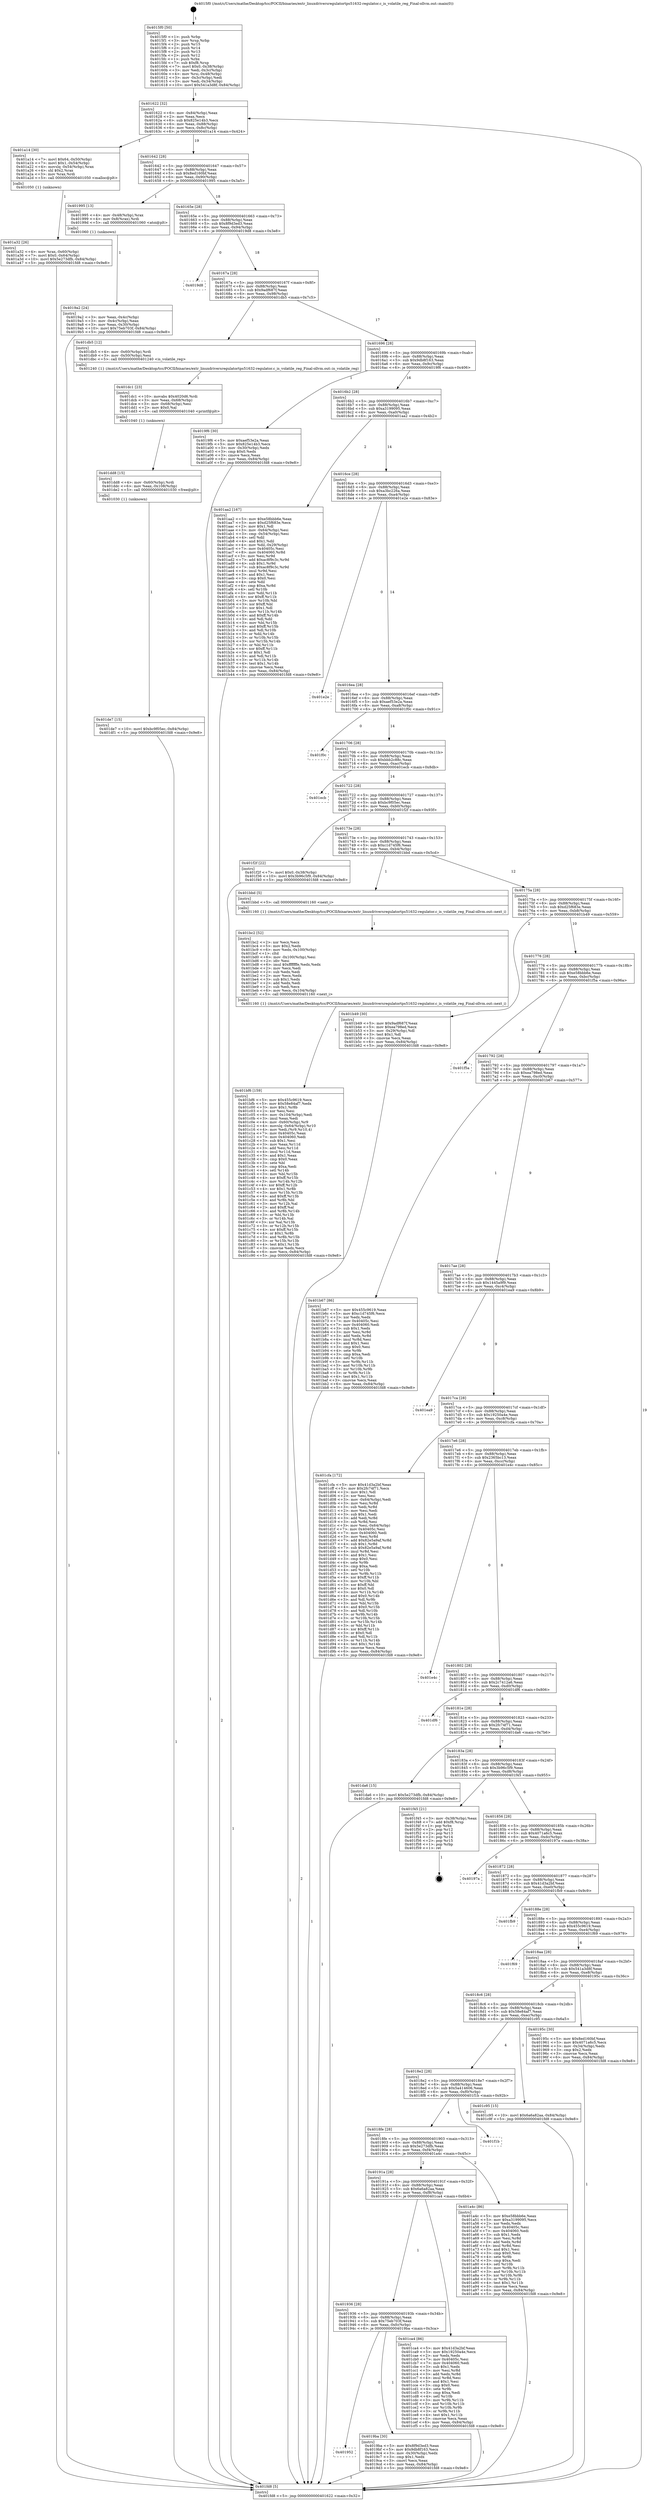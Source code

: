 digraph "0x4015f0" {
  label = "0x4015f0 (/mnt/c/Users/mathe/Desktop/tcc/POCII/binaries/extr_linuxdriversregulatortps51632-regulator.c_is_volatile_reg_Final-ollvm.out::main(0))"
  labelloc = "t"
  node[shape=record]

  Entry [label="",width=0.3,height=0.3,shape=circle,fillcolor=black,style=filled]
  "0x401622" [label="{
     0x401622 [32]\l
     | [instrs]\l
     &nbsp;&nbsp;0x401622 \<+6\>: mov -0x84(%rbp),%eax\l
     &nbsp;&nbsp;0x401628 \<+2\>: mov %eax,%ecx\l
     &nbsp;&nbsp;0x40162a \<+6\>: sub $0x825e14b3,%ecx\l
     &nbsp;&nbsp;0x401630 \<+6\>: mov %eax,-0x88(%rbp)\l
     &nbsp;&nbsp;0x401636 \<+6\>: mov %ecx,-0x8c(%rbp)\l
     &nbsp;&nbsp;0x40163c \<+6\>: je 0000000000401a14 \<main+0x424\>\l
  }"]
  "0x401a14" [label="{
     0x401a14 [30]\l
     | [instrs]\l
     &nbsp;&nbsp;0x401a14 \<+7\>: movl $0x64,-0x50(%rbp)\l
     &nbsp;&nbsp;0x401a1b \<+7\>: movl $0x1,-0x54(%rbp)\l
     &nbsp;&nbsp;0x401a22 \<+4\>: movslq -0x54(%rbp),%rax\l
     &nbsp;&nbsp;0x401a26 \<+4\>: shl $0x2,%rax\l
     &nbsp;&nbsp;0x401a2a \<+3\>: mov %rax,%rdi\l
     &nbsp;&nbsp;0x401a2d \<+5\>: call 0000000000401050 \<malloc@plt\>\l
     | [calls]\l
     &nbsp;&nbsp;0x401050 \{1\} (unknown)\l
  }"]
  "0x401642" [label="{
     0x401642 [28]\l
     | [instrs]\l
     &nbsp;&nbsp;0x401642 \<+5\>: jmp 0000000000401647 \<main+0x57\>\l
     &nbsp;&nbsp;0x401647 \<+6\>: mov -0x88(%rbp),%eax\l
     &nbsp;&nbsp;0x40164d \<+5\>: sub $0x8ed160bf,%eax\l
     &nbsp;&nbsp;0x401652 \<+6\>: mov %eax,-0x90(%rbp)\l
     &nbsp;&nbsp;0x401658 \<+6\>: je 0000000000401995 \<main+0x3a5\>\l
  }"]
  Exit [label="",width=0.3,height=0.3,shape=circle,fillcolor=black,style=filled,peripheries=2]
  "0x401995" [label="{
     0x401995 [13]\l
     | [instrs]\l
     &nbsp;&nbsp;0x401995 \<+4\>: mov -0x48(%rbp),%rax\l
     &nbsp;&nbsp;0x401999 \<+4\>: mov 0x8(%rax),%rdi\l
     &nbsp;&nbsp;0x40199d \<+5\>: call 0000000000401060 \<atoi@plt\>\l
     | [calls]\l
     &nbsp;&nbsp;0x401060 \{1\} (unknown)\l
  }"]
  "0x40165e" [label="{
     0x40165e [28]\l
     | [instrs]\l
     &nbsp;&nbsp;0x40165e \<+5\>: jmp 0000000000401663 \<main+0x73\>\l
     &nbsp;&nbsp;0x401663 \<+6\>: mov -0x88(%rbp),%eax\l
     &nbsp;&nbsp;0x401669 \<+5\>: sub $0x8f9d3ed3,%eax\l
     &nbsp;&nbsp;0x40166e \<+6\>: mov %eax,-0x94(%rbp)\l
     &nbsp;&nbsp;0x401674 \<+6\>: je 00000000004019d8 \<main+0x3e8\>\l
  }"]
  "0x401de7" [label="{
     0x401de7 [15]\l
     | [instrs]\l
     &nbsp;&nbsp;0x401de7 \<+10\>: movl $0xbc9f05ec,-0x84(%rbp)\l
     &nbsp;&nbsp;0x401df1 \<+5\>: jmp 0000000000401fd8 \<main+0x9e8\>\l
  }"]
  "0x4019d8" [label="{
     0x4019d8\l
  }", style=dashed]
  "0x40167a" [label="{
     0x40167a [28]\l
     | [instrs]\l
     &nbsp;&nbsp;0x40167a \<+5\>: jmp 000000000040167f \<main+0x8f\>\l
     &nbsp;&nbsp;0x40167f \<+6\>: mov -0x88(%rbp),%eax\l
     &nbsp;&nbsp;0x401685 \<+5\>: sub $0x9adf687f,%eax\l
     &nbsp;&nbsp;0x40168a \<+6\>: mov %eax,-0x98(%rbp)\l
     &nbsp;&nbsp;0x401690 \<+6\>: je 0000000000401db5 \<main+0x7c5\>\l
  }"]
  "0x401dd8" [label="{
     0x401dd8 [15]\l
     | [instrs]\l
     &nbsp;&nbsp;0x401dd8 \<+4\>: mov -0x60(%rbp),%rdi\l
     &nbsp;&nbsp;0x401ddc \<+6\>: mov %eax,-0x108(%rbp)\l
     &nbsp;&nbsp;0x401de2 \<+5\>: call 0000000000401030 \<free@plt\>\l
     | [calls]\l
     &nbsp;&nbsp;0x401030 \{1\} (unknown)\l
  }"]
  "0x401db5" [label="{
     0x401db5 [12]\l
     | [instrs]\l
     &nbsp;&nbsp;0x401db5 \<+4\>: mov -0x60(%rbp),%rdi\l
     &nbsp;&nbsp;0x401db9 \<+3\>: mov -0x50(%rbp),%esi\l
     &nbsp;&nbsp;0x401dbc \<+5\>: call 0000000000401240 \<is_volatile_reg\>\l
     | [calls]\l
     &nbsp;&nbsp;0x401240 \{1\} (/mnt/c/Users/mathe/Desktop/tcc/POCII/binaries/extr_linuxdriversregulatortps51632-regulator.c_is_volatile_reg_Final-ollvm.out::is_volatile_reg)\l
  }"]
  "0x401696" [label="{
     0x401696 [28]\l
     | [instrs]\l
     &nbsp;&nbsp;0x401696 \<+5\>: jmp 000000000040169b \<main+0xab\>\l
     &nbsp;&nbsp;0x40169b \<+6\>: mov -0x88(%rbp),%eax\l
     &nbsp;&nbsp;0x4016a1 \<+5\>: sub $0x9db8f163,%eax\l
     &nbsp;&nbsp;0x4016a6 \<+6\>: mov %eax,-0x9c(%rbp)\l
     &nbsp;&nbsp;0x4016ac \<+6\>: je 00000000004019f6 \<main+0x406\>\l
  }"]
  "0x401dc1" [label="{
     0x401dc1 [23]\l
     | [instrs]\l
     &nbsp;&nbsp;0x401dc1 \<+10\>: movabs $0x4020d6,%rdi\l
     &nbsp;&nbsp;0x401dcb \<+3\>: mov %eax,-0x68(%rbp)\l
     &nbsp;&nbsp;0x401dce \<+3\>: mov -0x68(%rbp),%esi\l
     &nbsp;&nbsp;0x401dd1 \<+2\>: mov $0x0,%al\l
     &nbsp;&nbsp;0x401dd3 \<+5\>: call 0000000000401040 \<printf@plt\>\l
     | [calls]\l
     &nbsp;&nbsp;0x401040 \{1\} (unknown)\l
  }"]
  "0x4019f6" [label="{
     0x4019f6 [30]\l
     | [instrs]\l
     &nbsp;&nbsp;0x4019f6 \<+5\>: mov $0xaef53e2a,%eax\l
     &nbsp;&nbsp;0x4019fb \<+5\>: mov $0x825e14b3,%ecx\l
     &nbsp;&nbsp;0x401a00 \<+3\>: mov -0x30(%rbp),%edx\l
     &nbsp;&nbsp;0x401a03 \<+3\>: cmp $0x0,%edx\l
     &nbsp;&nbsp;0x401a06 \<+3\>: cmove %ecx,%eax\l
     &nbsp;&nbsp;0x401a09 \<+6\>: mov %eax,-0x84(%rbp)\l
     &nbsp;&nbsp;0x401a0f \<+5\>: jmp 0000000000401fd8 \<main+0x9e8\>\l
  }"]
  "0x4016b2" [label="{
     0x4016b2 [28]\l
     | [instrs]\l
     &nbsp;&nbsp;0x4016b2 \<+5\>: jmp 00000000004016b7 \<main+0xc7\>\l
     &nbsp;&nbsp;0x4016b7 \<+6\>: mov -0x88(%rbp),%eax\l
     &nbsp;&nbsp;0x4016bd \<+5\>: sub $0xa3199095,%eax\l
     &nbsp;&nbsp;0x4016c2 \<+6\>: mov %eax,-0xa0(%rbp)\l
     &nbsp;&nbsp;0x4016c8 \<+6\>: je 0000000000401aa2 \<main+0x4b2\>\l
  }"]
  "0x401bf6" [label="{
     0x401bf6 [159]\l
     | [instrs]\l
     &nbsp;&nbsp;0x401bf6 \<+5\>: mov $0x455c9619,%ecx\l
     &nbsp;&nbsp;0x401bfb \<+5\>: mov $0x58e84af7,%edx\l
     &nbsp;&nbsp;0x401c00 \<+3\>: mov $0x1,%r8b\l
     &nbsp;&nbsp;0x401c03 \<+2\>: xor %esi,%esi\l
     &nbsp;&nbsp;0x401c05 \<+6\>: mov -0x104(%rbp),%edi\l
     &nbsp;&nbsp;0x401c0b \<+3\>: imul %eax,%edi\l
     &nbsp;&nbsp;0x401c0e \<+4\>: mov -0x60(%rbp),%r9\l
     &nbsp;&nbsp;0x401c12 \<+4\>: movslq -0x64(%rbp),%r10\l
     &nbsp;&nbsp;0x401c16 \<+4\>: mov %edi,(%r9,%r10,4)\l
     &nbsp;&nbsp;0x401c1a \<+7\>: mov 0x40405c,%eax\l
     &nbsp;&nbsp;0x401c21 \<+7\>: mov 0x404060,%edi\l
     &nbsp;&nbsp;0x401c28 \<+3\>: sub $0x1,%esi\l
     &nbsp;&nbsp;0x401c2b \<+3\>: mov %eax,%r11d\l
     &nbsp;&nbsp;0x401c2e \<+3\>: add %esi,%r11d\l
     &nbsp;&nbsp;0x401c31 \<+4\>: imul %r11d,%eax\l
     &nbsp;&nbsp;0x401c35 \<+3\>: and $0x1,%eax\l
     &nbsp;&nbsp;0x401c38 \<+3\>: cmp $0x0,%eax\l
     &nbsp;&nbsp;0x401c3b \<+3\>: sete %bl\l
     &nbsp;&nbsp;0x401c3e \<+3\>: cmp $0xa,%edi\l
     &nbsp;&nbsp;0x401c41 \<+4\>: setl %r14b\l
     &nbsp;&nbsp;0x401c45 \<+3\>: mov %bl,%r15b\l
     &nbsp;&nbsp;0x401c48 \<+4\>: xor $0xff,%r15b\l
     &nbsp;&nbsp;0x401c4c \<+3\>: mov %r14b,%r12b\l
     &nbsp;&nbsp;0x401c4f \<+4\>: xor $0xff,%r12b\l
     &nbsp;&nbsp;0x401c53 \<+4\>: xor $0x1,%r8b\l
     &nbsp;&nbsp;0x401c57 \<+3\>: mov %r15b,%r13b\l
     &nbsp;&nbsp;0x401c5a \<+4\>: and $0xff,%r13b\l
     &nbsp;&nbsp;0x401c5e \<+3\>: and %r8b,%bl\l
     &nbsp;&nbsp;0x401c61 \<+3\>: mov %r12b,%al\l
     &nbsp;&nbsp;0x401c64 \<+2\>: and $0xff,%al\l
     &nbsp;&nbsp;0x401c66 \<+3\>: and %r8b,%r14b\l
     &nbsp;&nbsp;0x401c69 \<+3\>: or %bl,%r13b\l
     &nbsp;&nbsp;0x401c6c \<+3\>: or %r14b,%al\l
     &nbsp;&nbsp;0x401c6f \<+3\>: xor %al,%r13b\l
     &nbsp;&nbsp;0x401c72 \<+3\>: or %r12b,%r15b\l
     &nbsp;&nbsp;0x401c75 \<+4\>: xor $0xff,%r15b\l
     &nbsp;&nbsp;0x401c79 \<+4\>: or $0x1,%r8b\l
     &nbsp;&nbsp;0x401c7d \<+3\>: and %r8b,%r15b\l
     &nbsp;&nbsp;0x401c80 \<+3\>: or %r15b,%r13b\l
     &nbsp;&nbsp;0x401c83 \<+4\>: test $0x1,%r13b\l
     &nbsp;&nbsp;0x401c87 \<+3\>: cmovne %edx,%ecx\l
     &nbsp;&nbsp;0x401c8a \<+6\>: mov %ecx,-0x84(%rbp)\l
     &nbsp;&nbsp;0x401c90 \<+5\>: jmp 0000000000401fd8 \<main+0x9e8\>\l
  }"]
  "0x401aa2" [label="{
     0x401aa2 [167]\l
     | [instrs]\l
     &nbsp;&nbsp;0x401aa2 \<+5\>: mov $0xe58bbb6e,%eax\l
     &nbsp;&nbsp;0x401aa7 \<+5\>: mov $0xd25f683e,%ecx\l
     &nbsp;&nbsp;0x401aac \<+2\>: mov $0x1,%dl\l
     &nbsp;&nbsp;0x401aae \<+3\>: mov -0x64(%rbp),%esi\l
     &nbsp;&nbsp;0x401ab1 \<+3\>: cmp -0x54(%rbp),%esi\l
     &nbsp;&nbsp;0x401ab4 \<+4\>: setl %dil\l
     &nbsp;&nbsp;0x401ab8 \<+4\>: and $0x1,%dil\l
     &nbsp;&nbsp;0x401abc \<+4\>: mov %dil,-0x29(%rbp)\l
     &nbsp;&nbsp;0x401ac0 \<+7\>: mov 0x40405c,%esi\l
     &nbsp;&nbsp;0x401ac7 \<+8\>: mov 0x404060,%r8d\l
     &nbsp;&nbsp;0x401acf \<+3\>: mov %esi,%r9d\l
     &nbsp;&nbsp;0x401ad2 \<+7\>: add $0xac8f9c3c,%r9d\l
     &nbsp;&nbsp;0x401ad9 \<+4\>: sub $0x1,%r9d\l
     &nbsp;&nbsp;0x401add \<+7\>: sub $0xac8f9c3c,%r9d\l
     &nbsp;&nbsp;0x401ae4 \<+4\>: imul %r9d,%esi\l
     &nbsp;&nbsp;0x401ae8 \<+3\>: and $0x1,%esi\l
     &nbsp;&nbsp;0x401aeb \<+3\>: cmp $0x0,%esi\l
     &nbsp;&nbsp;0x401aee \<+4\>: sete %dil\l
     &nbsp;&nbsp;0x401af2 \<+4\>: cmp $0xa,%r8d\l
     &nbsp;&nbsp;0x401af6 \<+4\>: setl %r10b\l
     &nbsp;&nbsp;0x401afa \<+3\>: mov %dil,%r11b\l
     &nbsp;&nbsp;0x401afd \<+4\>: xor $0xff,%r11b\l
     &nbsp;&nbsp;0x401b01 \<+3\>: mov %r10b,%bl\l
     &nbsp;&nbsp;0x401b04 \<+3\>: xor $0xff,%bl\l
     &nbsp;&nbsp;0x401b07 \<+3\>: xor $0x1,%dl\l
     &nbsp;&nbsp;0x401b0a \<+3\>: mov %r11b,%r14b\l
     &nbsp;&nbsp;0x401b0d \<+4\>: and $0xff,%r14b\l
     &nbsp;&nbsp;0x401b11 \<+3\>: and %dl,%dil\l
     &nbsp;&nbsp;0x401b14 \<+3\>: mov %bl,%r15b\l
     &nbsp;&nbsp;0x401b17 \<+4\>: and $0xff,%r15b\l
     &nbsp;&nbsp;0x401b1b \<+3\>: and %dl,%r10b\l
     &nbsp;&nbsp;0x401b1e \<+3\>: or %dil,%r14b\l
     &nbsp;&nbsp;0x401b21 \<+3\>: or %r10b,%r15b\l
     &nbsp;&nbsp;0x401b24 \<+3\>: xor %r15b,%r14b\l
     &nbsp;&nbsp;0x401b27 \<+3\>: or %bl,%r11b\l
     &nbsp;&nbsp;0x401b2a \<+4\>: xor $0xff,%r11b\l
     &nbsp;&nbsp;0x401b2e \<+3\>: or $0x1,%dl\l
     &nbsp;&nbsp;0x401b31 \<+3\>: and %dl,%r11b\l
     &nbsp;&nbsp;0x401b34 \<+3\>: or %r11b,%r14b\l
     &nbsp;&nbsp;0x401b37 \<+4\>: test $0x1,%r14b\l
     &nbsp;&nbsp;0x401b3b \<+3\>: cmovne %ecx,%eax\l
     &nbsp;&nbsp;0x401b3e \<+6\>: mov %eax,-0x84(%rbp)\l
     &nbsp;&nbsp;0x401b44 \<+5\>: jmp 0000000000401fd8 \<main+0x9e8\>\l
  }"]
  "0x4016ce" [label="{
     0x4016ce [28]\l
     | [instrs]\l
     &nbsp;&nbsp;0x4016ce \<+5\>: jmp 00000000004016d3 \<main+0xe3\>\l
     &nbsp;&nbsp;0x4016d3 \<+6\>: mov -0x88(%rbp),%eax\l
     &nbsp;&nbsp;0x4016d9 \<+5\>: sub $0xa3bc226a,%eax\l
     &nbsp;&nbsp;0x4016de \<+6\>: mov %eax,-0xa4(%rbp)\l
     &nbsp;&nbsp;0x4016e4 \<+6\>: je 0000000000401e2e \<main+0x83e\>\l
  }"]
  "0x401bc2" [label="{
     0x401bc2 [52]\l
     | [instrs]\l
     &nbsp;&nbsp;0x401bc2 \<+2\>: xor %ecx,%ecx\l
     &nbsp;&nbsp;0x401bc4 \<+5\>: mov $0x2,%edx\l
     &nbsp;&nbsp;0x401bc9 \<+6\>: mov %edx,-0x100(%rbp)\l
     &nbsp;&nbsp;0x401bcf \<+1\>: cltd\l
     &nbsp;&nbsp;0x401bd0 \<+6\>: mov -0x100(%rbp),%esi\l
     &nbsp;&nbsp;0x401bd6 \<+2\>: idiv %esi\l
     &nbsp;&nbsp;0x401bd8 \<+6\>: imul $0xfffffffe,%edx,%edx\l
     &nbsp;&nbsp;0x401bde \<+2\>: mov %ecx,%edi\l
     &nbsp;&nbsp;0x401be0 \<+2\>: sub %edx,%edi\l
     &nbsp;&nbsp;0x401be2 \<+2\>: mov %ecx,%edx\l
     &nbsp;&nbsp;0x401be4 \<+3\>: sub $0x1,%edx\l
     &nbsp;&nbsp;0x401be7 \<+2\>: add %edx,%edi\l
     &nbsp;&nbsp;0x401be9 \<+2\>: sub %edi,%ecx\l
     &nbsp;&nbsp;0x401beb \<+6\>: mov %ecx,-0x104(%rbp)\l
     &nbsp;&nbsp;0x401bf1 \<+5\>: call 0000000000401160 \<next_i\>\l
     | [calls]\l
     &nbsp;&nbsp;0x401160 \{1\} (/mnt/c/Users/mathe/Desktop/tcc/POCII/binaries/extr_linuxdriversregulatortps51632-regulator.c_is_volatile_reg_Final-ollvm.out::next_i)\l
  }"]
  "0x401e2e" [label="{
     0x401e2e\l
  }", style=dashed]
  "0x4016ea" [label="{
     0x4016ea [28]\l
     | [instrs]\l
     &nbsp;&nbsp;0x4016ea \<+5\>: jmp 00000000004016ef \<main+0xff\>\l
     &nbsp;&nbsp;0x4016ef \<+6\>: mov -0x88(%rbp),%eax\l
     &nbsp;&nbsp;0x4016f5 \<+5\>: sub $0xaef53e2a,%eax\l
     &nbsp;&nbsp;0x4016fa \<+6\>: mov %eax,-0xa8(%rbp)\l
     &nbsp;&nbsp;0x401700 \<+6\>: je 0000000000401f0c \<main+0x91c\>\l
  }"]
  "0x401a32" [label="{
     0x401a32 [26]\l
     | [instrs]\l
     &nbsp;&nbsp;0x401a32 \<+4\>: mov %rax,-0x60(%rbp)\l
     &nbsp;&nbsp;0x401a36 \<+7\>: movl $0x0,-0x64(%rbp)\l
     &nbsp;&nbsp;0x401a3d \<+10\>: movl $0x5e273dfb,-0x84(%rbp)\l
     &nbsp;&nbsp;0x401a47 \<+5\>: jmp 0000000000401fd8 \<main+0x9e8\>\l
  }"]
  "0x401f0c" [label="{
     0x401f0c\l
  }", style=dashed]
  "0x401706" [label="{
     0x401706 [28]\l
     | [instrs]\l
     &nbsp;&nbsp;0x401706 \<+5\>: jmp 000000000040170b \<main+0x11b\>\l
     &nbsp;&nbsp;0x40170b \<+6\>: mov -0x88(%rbp),%eax\l
     &nbsp;&nbsp;0x401711 \<+5\>: sub $0xbbb2c88c,%eax\l
     &nbsp;&nbsp;0x401716 \<+6\>: mov %eax,-0xac(%rbp)\l
     &nbsp;&nbsp;0x40171c \<+6\>: je 0000000000401ecb \<main+0x8db\>\l
  }"]
  "0x401952" [label="{
     0x401952\l
  }", style=dashed]
  "0x401ecb" [label="{
     0x401ecb\l
  }", style=dashed]
  "0x401722" [label="{
     0x401722 [28]\l
     | [instrs]\l
     &nbsp;&nbsp;0x401722 \<+5\>: jmp 0000000000401727 \<main+0x137\>\l
     &nbsp;&nbsp;0x401727 \<+6\>: mov -0x88(%rbp),%eax\l
     &nbsp;&nbsp;0x40172d \<+5\>: sub $0xbc9f05ec,%eax\l
     &nbsp;&nbsp;0x401732 \<+6\>: mov %eax,-0xb0(%rbp)\l
     &nbsp;&nbsp;0x401738 \<+6\>: je 0000000000401f2f \<main+0x93f\>\l
  }"]
  "0x4019ba" [label="{
     0x4019ba [30]\l
     | [instrs]\l
     &nbsp;&nbsp;0x4019ba \<+5\>: mov $0x8f9d3ed3,%eax\l
     &nbsp;&nbsp;0x4019bf \<+5\>: mov $0x9db8f163,%ecx\l
     &nbsp;&nbsp;0x4019c4 \<+3\>: mov -0x30(%rbp),%edx\l
     &nbsp;&nbsp;0x4019c7 \<+3\>: cmp $0x1,%edx\l
     &nbsp;&nbsp;0x4019ca \<+3\>: cmovl %ecx,%eax\l
     &nbsp;&nbsp;0x4019cd \<+6\>: mov %eax,-0x84(%rbp)\l
     &nbsp;&nbsp;0x4019d3 \<+5\>: jmp 0000000000401fd8 \<main+0x9e8\>\l
  }"]
  "0x401f2f" [label="{
     0x401f2f [22]\l
     | [instrs]\l
     &nbsp;&nbsp;0x401f2f \<+7\>: movl $0x0,-0x38(%rbp)\l
     &nbsp;&nbsp;0x401f36 \<+10\>: movl $0x3b96c5f9,-0x84(%rbp)\l
     &nbsp;&nbsp;0x401f40 \<+5\>: jmp 0000000000401fd8 \<main+0x9e8\>\l
  }"]
  "0x40173e" [label="{
     0x40173e [28]\l
     | [instrs]\l
     &nbsp;&nbsp;0x40173e \<+5\>: jmp 0000000000401743 \<main+0x153\>\l
     &nbsp;&nbsp;0x401743 \<+6\>: mov -0x88(%rbp),%eax\l
     &nbsp;&nbsp;0x401749 \<+5\>: sub $0xc1d745f6,%eax\l
     &nbsp;&nbsp;0x40174e \<+6\>: mov %eax,-0xb4(%rbp)\l
     &nbsp;&nbsp;0x401754 \<+6\>: je 0000000000401bbd \<main+0x5cd\>\l
  }"]
  "0x401936" [label="{
     0x401936 [28]\l
     | [instrs]\l
     &nbsp;&nbsp;0x401936 \<+5\>: jmp 000000000040193b \<main+0x34b\>\l
     &nbsp;&nbsp;0x40193b \<+6\>: mov -0x88(%rbp),%eax\l
     &nbsp;&nbsp;0x401941 \<+5\>: sub $0x75eb703f,%eax\l
     &nbsp;&nbsp;0x401946 \<+6\>: mov %eax,-0xfc(%rbp)\l
     &nbsp;&nbsp;0x40194c \<+6\>: je 00000000004019ba \<main+0x3ca\>\l
  }"]
  "0x401bbd" [label="{
     0x401bbd [5]\l
     | [instrs]\l
     &nbsp;&nbsp;0x401bbd \<+5\>: call 0000000000401160 \<next_i\>\l
     | [calls]\l
     &nbsp;&nbsp;0x401160 \{1\} (/mnt/c/Users/mathe/Desktop/tcc/POCII/binaries/extr_linuxdriversregulatortps51632-regulator.c_is_volatile_reg_Final-ollvm.out::next_i)\l
  }"]
  "0x40175a" [label="{
     0x40175a [28]\l
     | [instrs]\l
     &nbsp;&nbsp;0x40175a \<+5\>: jmp 000000000040175f \<main+0x16f\>\l
     &nbsp;&nbsp;0x40175f \<+6\>: mov -0x88(%rbp),%eax\l
     &nbsp;&nbsp;0x401765 \<+5\>: sub $0xd25f683e,%eax\l
     &nbsp;&nbsp;0x40176a \<+6\>: mov %eax,-0xb8(%rbp)\l
     &nbsp;&nbsp;0x401770 \<+6\>: je 0000000000401b49 \<main+0x559\>\l
  }"]
  "0x401ca4" [label="{
     0x401ca4 [86]\l
     | [instrs]\l
     &nbsp;&nbsp;0x401ca4 \<+5\>: mov $0x41d3a2bf,%eax\l
     &nbsp;&nbsp;0x401ca9 \<+5\>: mov $0x19250a4e,%ecx\l
     &nbsp;&nbsp;0x401cae \<+2\>: xor %edx,%edx\l
     &nbsp;&nbsp;0x401cb0 \<+7\>: mov 0x40405c,%esi\l
     &nbsp;&nbsp;0x401cb7 \<+7\>: mov 0x404060,%edi\l
     &nbsp;&nbsp;0x401cbe \<+3\>: sub $0x1,%edx\l
     &nbsp;&nbsp;0x401cc1 \<+3\>: mov %esi,%r8d\l
     &nbsp;&nbsp;0x401cc4 \<+3\>: add %edx,%r8d\l
     &nbsp;&nbsp;0x401cc7 \<+4\>: imul %r8d,%esi\l
     &nbsp;&nbsp;0x401ccb \<+3\>: and $0x1,%esi\l
     &nbsp;&nbsp;0x401cce \<+3\>: cmp $0x0,%esi\l
     &nbsp;&nbsp;0x401cd1 \<+4\>: sete %r9b\l
     &nbsp;&nbsp;0x401cd5 \<+3\>: cmp $0xa,%edi\l
     &nbsp;&nbsp;0x401cd8 \<+4\>: setl %r10b\l
     &nbsp;&nbsp;0x401cdc \<+3\>: mov %r9b,%r11b\l
     &nbsp;&nbsp;0x401cdf \<+3\>: and %r10b,%r11b\l
     &nbsp;&nbsp;0x401ce2 \<+3\>: xor %r10b,%r9b\l
     &nbsp;&nbsp;0x401ce5 \<+3\>: or %r9b,%r11b\l
     &nbsp;&nbsp;0x401ce8 \<+4\>: test $0x1,%r11b\l
     &nbsp;&nbsp;0x401cec \<+3\>: cmovne %ecx,%eax\l
     &nbsp;&nbsp;0x401cef \<+6\>: mov %eax,-0x84(%rbp)\l
     &nbsp;&nbsp;0x401cf5 \<+5\>: jmp 0000000000401fd8 \<main+0x9e8\>\l
  }"]
  "0x401b49" [label="{
     0x401b49 [30]\l
     | [instrs]\l
     &nbsp;&nbsp;0x401b49 \<+5\>: mov $0x9adf687f,%eax\l
     &nbsp;&nbsp;0x401b4e \<+5\>: mov $0xea798ed,%ecx\l
     &nbsp;&nbsp;0x401b53 \<+3\>: mov -0x29(%rbp),%dl\l
     &nbsp;&nbsp;0x401b56 \<+3\>: test $0x1,%dl\l
     &nbsp;&nbsp;0x401b59 \<+3\>: cmovne %ecx,%eax\l
     &nbsp;&nbsp;0x401b5c \<+6\>: mov %eax,-0x84(%rbp)\l
     &nbsp;&nbsp;0x401b62 \<+5\>: jmp 0000000000401fd8 \<main+0x9e8\>\l
  }"]
  "0x401776" [label="{
     0x401776 [28]\l
     | [instrs]\l
     &nbsp;&nbsp;0x401776 \<+5\>: jmp 000000000040177b \<main+0x18b\>\l
     &nbsp;&nbsp;0x40177b \<+6\>: mov -0x88(%rbp),%eax\l
     &nbsp;&nbsp;0x401781 \<+5\>: sub $0xe58bbb6e,%eax\l
     &nbsp;&nbsp;0x401786 \<+6\>: mov %eax,-0xbc(%rbp)\l
     &nbsp;&nbsp;0x40178c \<+6\>: je 0000000000401f5a \<main+0x96a\>\l
  }"]
  "0x40191a" [label="{
     0x40191a [28]\l
     | [instrs]\l
     &nbsp;&nbsp;0x40191a \<+5\>: jmp 000000000040191f \<main+0x32f\>\l
     &nbsp;&nbsp;0x40191f \<+6\>: mov -0x88(%rbp),%eax\l
     &nbsp;&nbsp;0x401925 \<+5\>: sub $0x6a6a82aa,%eax\l
     &nbsp;&nbsp;0x40192a \<+6\>: mov %eax,-0xf8(%rbp)\l
     &nbsp;&nbsp;0x401930 \<+6\>: je 0000000000401ca4 \<main+0x6b4\>\l
  }"]
  "0x401f5a" [label="{
     0x401f5a\l
  }", style=dashed]
  "0x401792" [label="{
     0x401792 [28]\l
     | [instrs]\l
     &nbsp;&nbsp;0x401792 \<+5\>: jmp 0000000000401797 \<main+0x1a7\>\l
     &nbsp;&nbsp;0x401797 \<+6\>: mov -0x88(%rbp),%eax\l
     &nbsp;&nbsp;0x40179d \<+5\>: sub $0xea798ed,%eax\l
     &nbsp;&nbsp;0x4017a2 \<+6\>: mov %eax,-0xc0(%rbp)\l
     &nbsp;&nbsp;0x4017a8 \<+6\>: je 0000000000401b67 \<main+0x577\>\l
  }"]
  "0x401a4c" [label="{
     0x401a4c [86]\l
     | [instrs]\l
     &nbsp;&nbsp;0x401a4c \<+5\>: mov $0xe58bbb6e,%eax\l
     &nbsp;&nbsp;0x401a51 \<+5\>: mov $0xa3199095,%ecx\l
     &nbsp;&nbsp;0x401a56 \<+2\>: xor %edx,%edx\l
     &nbsp;&nbsp;0x401a58 \<+7\>: mov 0x40405c,%esi\l
     &nbsp;&nbsp;0x401a5f \<+7\>: mov 0x404060,%edi\l
     &nbsp;&nbsp;0x401a66 \<+3\>: sub $0x1,%edx\l
     &nbsp;&nbsp;0x401a69 \<+3\>: mov %esi,%r8d\l
     &nbsp;&nbsp;0x401a6c \<+3\>: add %edx,%r8d\l
     &nbsp;&nbsp;0x401a6f \<+4\>: imul %r8d,%esi\l
     &nbsp;&nbsp;0x401a73 \<+3\>: and $0x1,%esi\l
     &nbsp;&nbsp;0x401a76 \<+3\>: cmp $0x0,%esi\l
     &nbsp;&nbsp;0x401a79 \<+4\>: sete %r9b\l
     &nbsp;&nbsp;0x401a7d \<+3\>: cmp $0xa,%edi\l
     &nbsp;&nbsp;0x401a80 \<+4\>: setl %r10b\l
     &nbsp;&nbsp;0x401a84 \<+3\>: mov %r9b,%r11b\l
     &nbsp;&nbsp;0x401a87 \<+3\>: and %r10b,%r11b\l
     &nbsp;&nbsp;0x401a8a \<+3\>: xor %r10b,%r9b\l
     &nbsp;&nbsp;0x401a8d \<+3\>: or %r9b,%r11b\l
     &nbsp;&nbsp;0x401a90 \<+4\>: test $0x1,%r11b\l
     &nbsp;&nbsp;0x401a94 \<+3\>: cmovne %ecx,%eax\l
     &nbsp;&nbsp;0x401a97 \<+6\>: mov %eax,-0x84(%rbp)\l
     &nbsp;&nbsp;0x401a9d \<+5\>: jmp 0000000000401fd8 \<main+0x9e8\>\l
  }"]
  "0x401b67" [label="{
     0x401b67 [86]\l
     | [instrs]\l
     &nbsp;&nbsp;0x401b67 \<+5\>: mov $0x455c9619,%eax\l
     &nbsp;&nbsp;0x401b6c \<+5\>: mov $0xc1d745f6,%ecx\l
     &nbsp;&nbsp;0x401b71 \<+2\>: xor %edx,%edx\l
     &nbsp;&nbsp;0x401b73 \<+7\>: mov 0x40405c,%esi\l
     &nbsp;&nbsp;0x401b7a \<+7\>: mov 0x404060,%edi\l
     &nbsp;&nbsp;0x401b81 \<+3\>: sub $0x1,%edx\l
     &nbsp;&nbsp;0x401b84 \<+3\>: mov %esi,%r8d\l
     &nbsp;&nbsp;0x401b87 \<+3\>: add %edx,%r8d\l
     &nbsp;&nbsp;0x401b8a \<+4\>: imul %r8d,%esi\l
     &nbsp;&nbsp;0x401b8e \<+3\>: and $0x1,%esi\l
     &nbsp;&nbsp;0x401b91 \<+3\>: cmp $0x0,%esi\l
     &nbsp;&nbsp;0x401b94 \<+4\>: sete %r9b\l
     &nbsp;&nbsp;0x401b98 \<+3\>: cmp $0xa,%edi\l
     &nbsp;&nbsp;0x401b9b \<+4\>: setl %r10b\l
     &nbsp;&nbsp;0x401b9f \<+3\>: mov %r9b,%r11b\l
     &nbsp;&nbsp;0x401ba2 \<+3\>: and %r10b,%r11b\l
     &nbsp;&nbsp;0x401ba5 \<+3\>: xor %r10b,%r9b\l
     &nbsp;&nbsp;0x401ba8 \<+3\>: or %r9b,%r11b\l
     &nbsp;&nbsp;0x401bab \<+4\>: test $0x1,%r11b\l
     &nbsp;&nbsp;0x401baf \<+3\>: cmovne %ecx,%eax\l
     &nbsp;&nbsp;0x401bb2 \<+6\>: mov %eax,-0x84(%rbp)\l
     &nbsp;&nbsp;0x401bb8 \<+5\>: jmp 0000000000401fd8 \<main+0x9e8\>\l
  }"]
  "0x4017ae" [label="{
     0x4017ae [28]\l
     | [instrs]\l
     &nbsp;&nbsp;0x4017ae \<+5\>: jmp 00000000004017b3 \<main+0x1c3\>\l
     &nbsp;&nbsp;0x4017b3 \<+6\>: mov -0x88(%rbp),%eax\l
     &nbsp;&nbsp;0x4017b9 \<+5\>: sub $0x1445a9f9,%eax\l
     &nbsp;&nbsp;0x4017be \<+6\>: mov %eax,-0xc4(%rbp)\l
     &nbsp;&nbsp;0x4017c4 \<+6\>: je 0000000000401ea9 \<main+0x8b9\>\l
  }"]
  "0x4018fe" [label="{
     0x4018fe [28]\l
     | [instrs]\l
     &nbsp;&nbsp;0x4018fe \<+5\>: jmp 0000000000401903 \<main+0x313\>\l
     &nbsp;&nbsp;0x401903 \<+6\>: mov -0x88(%rbp),%eax\l
     &nbsp;&nbsp;0x401909 \<+5\>: sub $0x5e273dfb,%eax\l
     &nbsp;&nbsp;0x40190e \<+6\>: mov %eax,-0xf4(%rbp)\l
     &nbsp;&nbsp;0x401914 \<+6\>: je 0000000000401a4c \<main+0x45c\>\l
  }"]
  "0x401ea9" [label="{
     0x401ea9\l
  }", style=dashed]
  "0x4017ca" [label="{
     0x4017ca [28]\l
     | [instrs]\l
     &nbsp;&nbsp;0x4017ca \<+5\>: jmp 00000000004017cf \<main+0x1df\>\l
     &nbsp;&nbsp;0x4017cf \<+6\>: mov -0x88(%rbp),%eax\l
     &nbsp;&nbsp;0x4017d5 \<+5\>: sub $0x19250a4e,%eax\l
     &nbsp;&nbsp;0x4017da \<+6\>: mov %eax,-0xc8(%rbp)\l
     &nbsp;&nbsp;0x4017e0 \<+6\>: je 0000000000401cfa \<main+0x70a\>\l
  }"]
  "0x401f1b" [label="{
     0x401f1b\l
  }", style=dashed]
  "0x401cfa" [label="{
     0x401cfa [172]\l
     | [instrs]\l
     &nbsp;&nbsp;0x401cfa \<+5\>: mov $0x41d3a2bf,%eax\l
     &nbsp;&nbsp;0x401cff \<+5\>: mov $0x2fc74f71,%ecx\l
     &nbsp;&nbsp;0x401d04 \<+2\>: mov $0x1,%dl\l
     &nbsp;&nbsp;0x401d06 \<+2\>: xor %esi,%esi\l
     &nbsp;&nbsp;0x401d08 \<+3\>: mov -0x64(%rbp),%edi\l
     &nbsp;&nbsp;0x401d0b \<+3\>: mov %esi,%r8d\l
     &nbsp;&nbsp;0x401d0e \<+3\>: sub %edi,%r8d\l
     &nbsp;&nbsp;0x401d11 \<+2\>: mov %esi,%edi\l
     &nbsp;&nbsp;0x401d13 \<+3\>: sub $0x1,%edi\l
     &nbsp;&nbsp;0x401d16 \<+3\>: add %edi,%r8d\l
     &nbsp;&nbsp;0x401d19 \<+3\>: sub %r8d,%esi\l
     &nbsp;&nbsp;0x401d1c \<+3\>: mov %esi,-0x64(%rbp)\l
     &nbsp;&nbsp;0x401d1f \<+7\>: mov 0x40405c,%esi\l
     &nbsp;&nbsp;0x401d26 \<+7\>: mov 0x404060,%edi\l
     &nbsp;&nbsp;0x401d2d \<+3\>: mov %esi,%r8d\l
     &nbsp;&nbsp;0x401d30 \<+7\>: add $0x82e5a9af,%r8d\l
     &nbsp;&nbsp;0x401d37 \<+4\>: sub $0x1,%r8d\l
     &nbsp;&nbsp;0x401d3b \<+7\>: sub $0x82e5a9af,%r8d\l
     &nbsp;&nbsp;0x401d42 \<+4\>: imul %r8d,%esi\l
     &nbsp;&nbsp;0x401d46 \<+3\>: and $0x1,%esi\l
     &nbsp;&nbsp;0x401d49 \<+3\>: cmp $0x0,%esi\l
     &nbsp;&nbsp;0x401d4c \<+4\>: sete %r9b\l
     &nbsp;&nbsp;0x401d50 \<+3\>: cmp $0xa,%edi\l
     &nbsp;&nbsp;0x401d53 \<+4\>: setl %r10b\l
     &nbsp;&nbsp;0x401d57 \<+3\>: mov %r9b,%r11b\l
     &nbsp;&nbsp;0x401d5a \<+4\>: xor $0xff,%r11b\l
     &nbsp;&nbsp;0x401d5e \<+3\>: mov %r10b,%bl\l
     &nbsp;&nbsp;0x401d61 \<+3\>: xor $0xff,%bl\l
     &nbsp;&nbsp;0x401d64 \<+3\>: xor $0x0,%dl\l
     &nbsp;&nbsp;0x401d67 \<+3\>: mov %r11b,%r14b\l
     &nbsp;&nbsp;0x401d6a \<+4\>: and $0x0,%r14b\l
     &nbsp;&nbsp;0x401d6e \<+3\>: and %dl,%r9b\l
     &nbsp;&nbsp;0x401d71 \<+3\>: mov %bl,%r15b\l
     &nbsp;&nbsp;0x401d74 \<+4\>: and $0x0,%r15b\l
     &nbsp;&nbsp;0x401d78 \<+3\>: and %dl,%r10b\l
     &nbsp;&nbsp;0x401d7b \<+3\>: or %r9b,%r14b\l
     &nbsp;&nbsp;0x401d7e \<+3\>: or %r10b,%r15b\l
     &nbsp;&nbsp;0x401d81 \<+3\>: xor %r15b,%r14b\l
     &nbsp;&nbsp;0x401d84 \<+3\>: or %bl,%r11b\l
     &nbsp;&nbsp;0x401d87 \<+4\>: xor $0xff,%r11b\l
     &nbsp;&nbsp;0x401d8b \<+3\>: or $0x0,%dl\l
     &nbsp;&nbsp;0x401d8e \<+3\>: and %dl,%r11b\l
     &nbsp;&nbsp;0x401d91 \<+3\>: or %r11b,%r14b\l
     &nbsp;&nbsp;0x401d94 \<+4\>: test $0x1,%r14b\l
     &nbsp;&nbsp;0x401d98 \<+3\>: cmovne %ecx,%eax\l
     &nbsp;&nbsp;0x401d9b \<+6\>: mov %eax,-0x84(%rbp)\l
     &nbsp;&nbsp;0x401da1 \<+5\>: jmp 0000000000401fd8 \<main+0x9e8\>\l
  }"]
  "0x4017e6" [label="{
     0x4017e6 [28]\l
     | [instrs]\l
     &nbsp;&nbsp;0x4017e6 \<+5\>: jmp 00000000004017eb \<main+0x1fb\>\l
     &nbsp;&nbsp;0x4017eb \<+6\>: mov -0x88(%rbp),%eax\l
     &nbsp;&nbsp;0x4017f1 \<+5\>: sub $0x2365bc13,%eax\l
     &nbsp;&nbsp;0x4017f6 \<+6\>: mov %eax,-0xcc(%rbp)\l
     &nbsp;&nbsp;0x4017fc \<+6\>: je 0000000000401e4c \<main+0x85c\>\l
  }"]
  "0x4018e2" [label="{
     0x4018e2 [28]\l
     | [instrs]\l
     &nbsp;&nbsp;0x4018e2 \<+5\>: jmp 00000000004018e7 \<main+0x2f7\>\l
     &nbsp;&nbsp;0x4018e7 \<+6\>: mov -0x88(%rbp),%eax\l
     &nbsp;&nbsp;0x4018ed \<+5\>: sub $0x5a414606,%eax\l
     &nbsp;&nbsp;0x4018f2 \<+6\>: mov %eax,-0xf0(%rbp)\l
     &nbsp;&nbsp;0x4018f8 \<+6\>: je 0000000000401f1b \<main+0x92b\>\l
  }"]
  "0x401e4c" [label="{
     0x401e4c\l
  }", style=dashed]
  "0x401802" [label="{
     0x401802 [28]\l
     | [instrs]\l
     &nbsp;&nbsp;0x401802 \<+5\>: jmp 0000000000401807 \<main+0x217\>\l
     &nbsp;&nbsp;0x401807 \<+6\>: mov -0x88(%rbp),%eax\l
     &nbsp;&nbsp;0x40180d \<+5\>: sub $0x2c7412a6,%eax\l
     &nbsp;&nbsp;0x401812 \<+6\>: mov %eax,-0xd0(%rbp)\l
     &nbsp;&nbsp;0x401818 \<+6\>: je 0000000000401df6 \<main+0x806\>\l
  }"]
  "0x401c95" [label="{
     0x401c95 [15]\l
     | [instrs]\l
     &nbsp;&nbsp;0x401c95 \<+10\>: movl $0x6a6a82aa,-0x84(%rbp)\l
     &nbsp;&nbsp;0x401c9f \<+5\>: jmp 0000000000401fd8 \<main+0x9e8\>\l
  }"]
  "0x401df6" [label="{
     0x401df6\l
  }", style=dashed]
  "0x40181e" [label="{
     0x40181e [28]\l
     | [instrs]\l
     &nbsp;&nbsp;0x40181e \<+5\>: jmp 0000000000401823 \<main+0x233\>\l
     &nbsp;&nbsp;0x401823 \<+6\>: mov -0x88(%rbp),%eax\l
     &nbsp;&nbsp;0x401829 \<+5\>: sub $0x2fc74f71,%eax\l
     &nbsp;&nbsp;0x40182e \<+6\>: mov %eax,-0xd4(%rbp)\l
     &nbsp;&nbsp;0x401834 \<+6\>: je 0000000000401da6 \<main+0x7b6\>\l
  }"]
  "0x4019a2" [label="{
     0x4019a2 [24]\l
     | [instrs]\l
     &nbsp;&nbsp;0x4019a2 \<+3\>: mov %eax,-0x4c(%rbp)\l
     &nbsp;&nbsp;0x4019a5 \<+3\>: mov -0x4c(%rbp),%eax\l
     &nbsp;&nbsp;0x4019a8 \<+3\>: mov %eax,-0x30(%rbp)\l
     &nbsp;&nbsp;0x4019ab \<+10\>: movl $0x75eb703f,-0x84(%rbp)\l
     &nbsp;&nbsp;0x4019b5 \<+5\>: jmp 0000000000401fd8 \<main+0x9e8\>\l
  }"]
  "0x401da6" [label="{
     0x401da6 [15]\l
     | [instrs]\l
     &nbsp;&nbsp;0x401da6 \<+10\>: movl $0x5e273dfb,-0x84(%rbp)\l
     &nbsp;&nbsp;0x401db0 \<+5\>: jmp 0000000000401fd8 \<main+0x9e8\>\l
  }"]
  "0x40183a" [label="{
     0x40183a [28]\l
     | [instrs]\l
     &nbsp;&nbsp;0x40183a \<+5\>: jmp 000000000040183f \<main+0x24f\>\l
     &nbsp;&nbsp;0x40183f \<+6\>: mov -0x88(%rbp),%eax\l
     &nbsp;&nbsp;0x401845 \<+5\>: sub $0x3b96c5f9,%eax\l
     &nbsp;&nbsp;0x40184a \<+6\>: mov %eax,-0xd8(%rbp)\l
     &nbsp;&nbsp;0x401850 \<+6\>: je 0000000000401f45 \<main+0x955\>\l
  }"]
  "0x4015f0" [label="{
     0x4015f0 [50]\l
     | [instrs]\l
     &nbsp;&nbsp;0x4015f0 \<+1\>: push %rbp\l
     &nbsp;&nbsp;0x4015f1 \<+3\>: mov %rsp,%rbp\l
     &nbsp;&nbsp;0x4015f4 \<+2\>: push %r15\l
     &nbsp;&nbsp;0x4015f6 \<+2\>: push %r14\l
     &nbsp;&nbsp;0x4015f8 \<+2\>: push %r13\l
     &nbsp;&nbsp;0x4015fa \<+2\>: push %r12\l
     &nbsp;&nbsp;0x4015fc \<+1\>: push %rbx\l
     &nbsp;&nbsp;0x4015fd \<+7\>: sub $0xf8,%rsp\l
     &nbsp;&nbsp;0x401604 \<+7\>: movl $0x0,-0x38(%rbp)\l
     &nbsp;&nbsp;0x40160b \<+3\>: mov %edi,-0x3c(%rbp)\l
     &nbsp;&nbsp;0x40160e \<+4\>: mov %rsi,-0x48(%rbp)\l
     &nbsp;&nbsp;0x401612 \<+3\>: mov -0x3c(%rbp),%edi\l
     &nbsp;&nbsp;0x401615 \<+3\>: mov %edi,-0x34(%rbp)\l
     &nbsp;&nbsp;0x401618 \<+10\>: movl $0x541a3d8f,-0x84(%rbp)\l
  }"]
  "0x401f45" [label="{
     0x401f45 [21]\l
     | [instrs]\l
     &nbsp;&nbsp;0x401f45 \<+3\>: mov -0x38(%rbp),%eax\l
     &nbsp;&nbsp;0x401f48 \<+7\>: add $0xf8,%rsp\l
     &nbsp;&nbsp;0x401f4f \<+1\>: pop %rbx\l
     &nbsp;&nbsp;0x401f50 \<+2\>: pop %r12\l
     &nbsp;&nbsp;0x401f52 \<+2\>: pop %r13\l
     &nbsp;&nbsp;0x401f54 \<+2\>: pop %r14\l
     &nbsp;&nbsp;0x401f56 \<+2\>: pop %r15\l
     &nbsp;&nbsp;0x401f58 \<+1\>: pop %rbp\l
     &nbsp;&nbsp;0x401f59 \<+1\>: ret\l
  }"]
  "0x401856" [label="{
     0x401856 [28]\l
     | [instrs]\l
     &nbsp;&nbsp;0x401856 \<+5\>: jmp 000000000040185b \<main+0x26b\>\l
     &nbsp;&nbsp;0x40185b \<+6\>: mov -0x88(%rbp),%eax\l
     &nbsp;&nbsp;0x401861 \<+5\>: sub $0x4071a6c5,%eax\l
     &nbsp;&nbsp;0x401866 \<+6\>: mov %eax,-0xdc(%rbp)\l
     &nbsp;&nbsp;0x40186c \<+6\>: je 000000000040197a \<main+0x38a\>\l
  }"]
  "0x401fd8" [label="{
     0x401fd8 [5]\l
     | [instrs]\l
     &nbsp;&nbsp;0x401fd8 \<+5\>: jmp 0000000000401622 \<main+0x32\>\l
  }"]
  "0x40197a" [label="{
     0x40197a\l
  }", style=dashed]
  "0x401872" [label="{
     0x401872 [28]\l
     | [instrs]\l
     &nbsp;&nbsp;0x401872 \<+5\>: jmp 0000000000401877 \<main+0x287\>\l
     &nbsp;&nbsp;0x401877 \<+6\>: mov -0x88(%rbp),%eax\l
     &nbsp;&nbsp;0x40187d \<+5\>: sub $0x41d3a2bf,%eax\l
     &nbsp;&nbsp;0x401882 \<+6\>: mov %eax,-0xe0(%rbp)\l
     &nbsp;&nbsp;0x401888 \<+6\>: je 0000000000401fb9 \<main+0x9c9\>\l
  }"]
  "0x4018c6" [label="{
     0x4018c6 [28]\l
     | [instrs]\l
     &nbsp;&nbsp;0x4018c6 \<+5\>: jmp 00000000004018cb \<main+0x2db\>\l
     &nbsp;&nbsp;0x4018cb \<+6\>: mov -0x88(%rbp),%eax\l
     &nbsp;&nbsp;0x4018d1 \<+5\>: sub $0x58e84af7,%eax\l
     &nbsp;&nbsp;0x4018d6 \<+6\>: mov %eax,-0xec(%rbp)\l
     &nbsp;&nbsp;0x4018dc \<+6\>: je 0000000000401c95 \<main+0x6a5\>\l
  }"]
  "0x401fb9" [label="{
     0x401fb9\l
  }", style=dashed]
  "0x40188e" [label="{
     0x40188e [28]\l
     | [instrs]\l
     &nbsp;&nbsp;0x40188e \<+5\>: jmp 0000000000401893 \<main+0x2a3\>\l
     &nbsp;&nbsp;0x401893 \<+6\>: mov -0x88(%rbp),%eax\l
     &nbsp;&nbsp;0x401899 \<+5\>: sub $0x455c9619,%eax\l
     &nbsp;&nbsp;0x40189e \<+6\>: mov %eax,-0xe4(%rbp)\l
     &nbsp;&nbsp;0x4018a4 \<+6\>: je 0000000000401f69 \<main+0x979\>\l
  }"]
  "0x40195c" [label="{
     0x40195c [30]\l
     | [instrs]\l
     &nbsp;&nbsp;0x40195c \<+5\>: mov $0x8ed160bf,%eax\l
     &nbsp;&nbsp;0x401961 \<+5\>: mov $0x4071a6c5,%ecx\l
     &nbsp;&nbsp;0x401966 \<+3\>: mov -0x34(%rbp),%edx\l
     &nbsp;&nbsp;0x401969 \<+3\>: cmp $0x2,%edx\l
     &nbsp;&nbsp;0x40196c \<+3\>: cmovne %ecx,%eax\l
     &nbsp;&nbsp;0x40196f \<+6\>: mov %eax,-0x84(%rbp)\l
     &nbsp;&nbsp;0x401975 \<+5\>: jmp 0000000000401fd8 \<main+0x9e8\>\l
  }"]
  "0x401f69" [label="{
     0x401f69\l
  }", style=dashed]
  "0x4018aa" [label="{
     0x4018aa [28]\l
     | [instrs]\l
     &nbsp;&nbsp;0x4018aa \<+5\>: jmp 00000000004018af \<main+0x2bf\>\l
     &nbsp;&nbsp;0x4018af \<+6\>: mov -0x88(%rbp),%eax\l
     &nbsp;&nbsp;0x4018b5 \<+5\>: sub $0x541a3d8f,%eax\l
     &nbsp;&nbsp;0x4018ba \<+6\>: mov %eax,-0xe8(%rbp)\l
     &nbsp;&nbsp;0x4018c0 \<+6\>: je 000000000040195c \<main+0x36c\>\l
  }"]
  Entry -> "0x4015f0" [label=" 1"]
  "0x401622" -> "0x401a14" [label=" 1"]
  "0x401622" -> "0x401642" [label=" 19"]
  "0x401f45" -> Exit [label=" 1"]
  "0x401642" -> "0x401995" [label=" 1"]
  "0x401642" -> "0x40165e" [label=" 18"]
  "0x401f2f" -> "0x401fd8" [label=" 1"]
  "0x40165e" -> "0x4019d8" [label=" 0"]
  "0x40165e" -> "0x40167a" [label=" 18"]
  "0x401de7" -> "0x401fd8" [label=" 1"]
  "0x40167a" -> "0x401db5" [label=" 1"]
  "0x40167a" -> "0x401696" [label=" 17"]
  "0x401dd8" -> "0x401de7" [label=" 1"]
  "0x401696" -> "0x4019f6" [label=" 1"]
  "0x401696" -> "0x4016b2" [label=" 16"]
  "0x401dc1" -> "0x401dd8" [label=" 1"]
  "0x4016b2" -> "0x401aa2" [label=" 2"]
  "0x4016b2" -> "0x4016ce" [label=" 14"]
  "0x401db5" -> "0x401dc1" [label=" 1"]
  "0x4016ce" -> "0x401e2e" [label=" 0"]
  "0x4016ce" -> "0x4016ea" [label=" 14"]
  "0x401da6" -> "0x401fd8" [label=" 1"]
  "0x4016ea" -> "0x401f0c" [label=" 0"]
  "0x4016ea" -> "0x401706" [label=" 14"]
  "0x401cfa" -> "0x401fd8" [label=" 1"]
  "0x401706" -> "0x401ecb" [label=" 0"]
  "0x401706" -> "0x401722" [label=" 14"]
  "0x401ca4" -> "0x401fd8" [label=" 1"]
  "0x401722" -> "0x401f2f" [label=" 1"]
  "0x401722" -> "0x40173e" [label=" 13"]
  "0x401c95" -> "0x401fd8" [label=" 1"]
  "0x40173e" -> "0x401bbd" [label=" 1"]
  "0x40173e" -> "0x40175a" [label=" 12"]
  "0x401bc2" -> "0x401bf6" [label=" 1"]
  "0x40175a" -> "0x401b49" [label=" 2"]
  "0x40175a" -> "0x401776" [label=" 10"]
  "0x401bbd" -> "0x401bc2" [label=" 1"]
  "0x401776" -> "0x401f5a" [label=" 0"]
  "0x401776" -> "0x401792" [label=" 10"]
  "0x401b49" -> "0x401fd8" [label=" 2"]
  "0x401792" -> "0x401b67" [label=" 1"]
  "0x401792" -> "0x4017ae" [label=" 9"]
  "0x401aa2" -> "0x401fd8" [label=" 2"]
  "0x4017ae" -> "0x401ea9" [label=" 0"]
  "0x4017ae" -> "0x4017ca" [label=" 9"]
  "0x401a32" -> "0x401fd8" [label=" 1"]
  "0x4017ca" -> "0x401cfa" [label=" 1"]
  "0x4017ca" -> "0x4017e6" [label=" 8"]
  "0x401a14" -> "0x401a32" [label=" 1"]
  "0x4017e6" -> "0x401e4c" [label=" 0"]
  "0x4017e6" -> "0x401802" [label=" 8"]
  "0x4019ba" -> "0x401fd8" [label=" 1"]
  "0x401802" -> "0x401df6" [label=" 0"]
  "0x401802" -> "0x40181e" [label=" 8"]
  "0x401936" -> "0x401952" [label=" 0"]
  "0x40181e" -> "0x401da6" [label=" 1"]
  "0x40181e" -> "0x40183a" [label=" 7"]
  "0x401bf6" -> "0x401fd8" [label=" 1"]
  "0x40183a" -> "0x401f45" [label=" 1"]
  "0x40183a" -> "0x401856" [label=" 6"]
  "0x40191a" -> "0x401936" [label=" 1"]
  "0x401856" -> "0x40197a" [label=" 0"]
  "0x401856" -> "0x401872" [label=" 6"]
  "0x40191a" -> "0x401ca4" [label=" 1"]
  "0x401872" -> "0x401fb9" [label=" 0"]
  "0x401872" -> "0x40188e" [label=" 6"]
  "0x401b67" -> "0x401fd8" [label=" 1"]
  "0x40188e" -> "0x401f69" [label=" 0"]
  "0x40188e" -> "0x4018aa" [label=" 6"]
  "0x4018fe" -> "0x40191a" [label=" 2"]
  "0x4018aa" -> "0x40195c" [label=" 1"]
  "0x4018aa" -> "0x4018c6" [label=" 5"]
  "0x40195c" -> "0x401fd8" [label=" 1"]
  "0x4015f0" -> "0x401622" [label=" 1"]
  "0x401fd8" -> "0x401622" [label=" 19"]
  "0x401995" -> "0x4019a2" [label=" 1"]
  "0x4019a2" -> "0x401fd8" [label=" 1"]
  "0x401936" -> "0x4019ba" [label=" 1"]
  "0x4018c6" -> "0x401c95" [label=" 1"]
  "0x4018c6" -> "0x4018e2" [label=" 4"]
  "0x4019f6" -> "0x401fd8" [label=" 1"]
  "0x4018e2" -> "0x401f1b" [label=" 0"]
  "0x4018e2" -> "0x4018fe" [label=" 4"]
  "0x401a4c" -> "0x401fd8" [label=" 2"]
  "0x4018fe" -> "0x401a4c" [label=" 2"]
}
